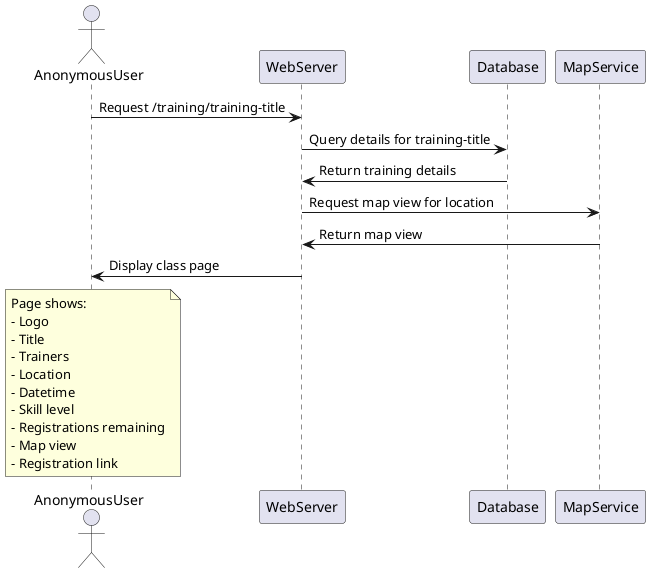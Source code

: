 @startuml
actor AnonymousUser as AU
participant WebServer as WS
participant Database as DB
participant MapService as MS

AU -> WS : Request /training/training-title
WS -> DB : Query details for training-title
DB -> WS : Return training details
WS -> MS : Request map view for location
MS -> WS : Return map view
WS -> AU : Display class page

note over AU : Page shows:\n- Logo\n- Title\n- Trainers\n- Location\n- Datetime\n- Skill level\n- Registrations remaining\n- Map view\n- Registration link

@enduml